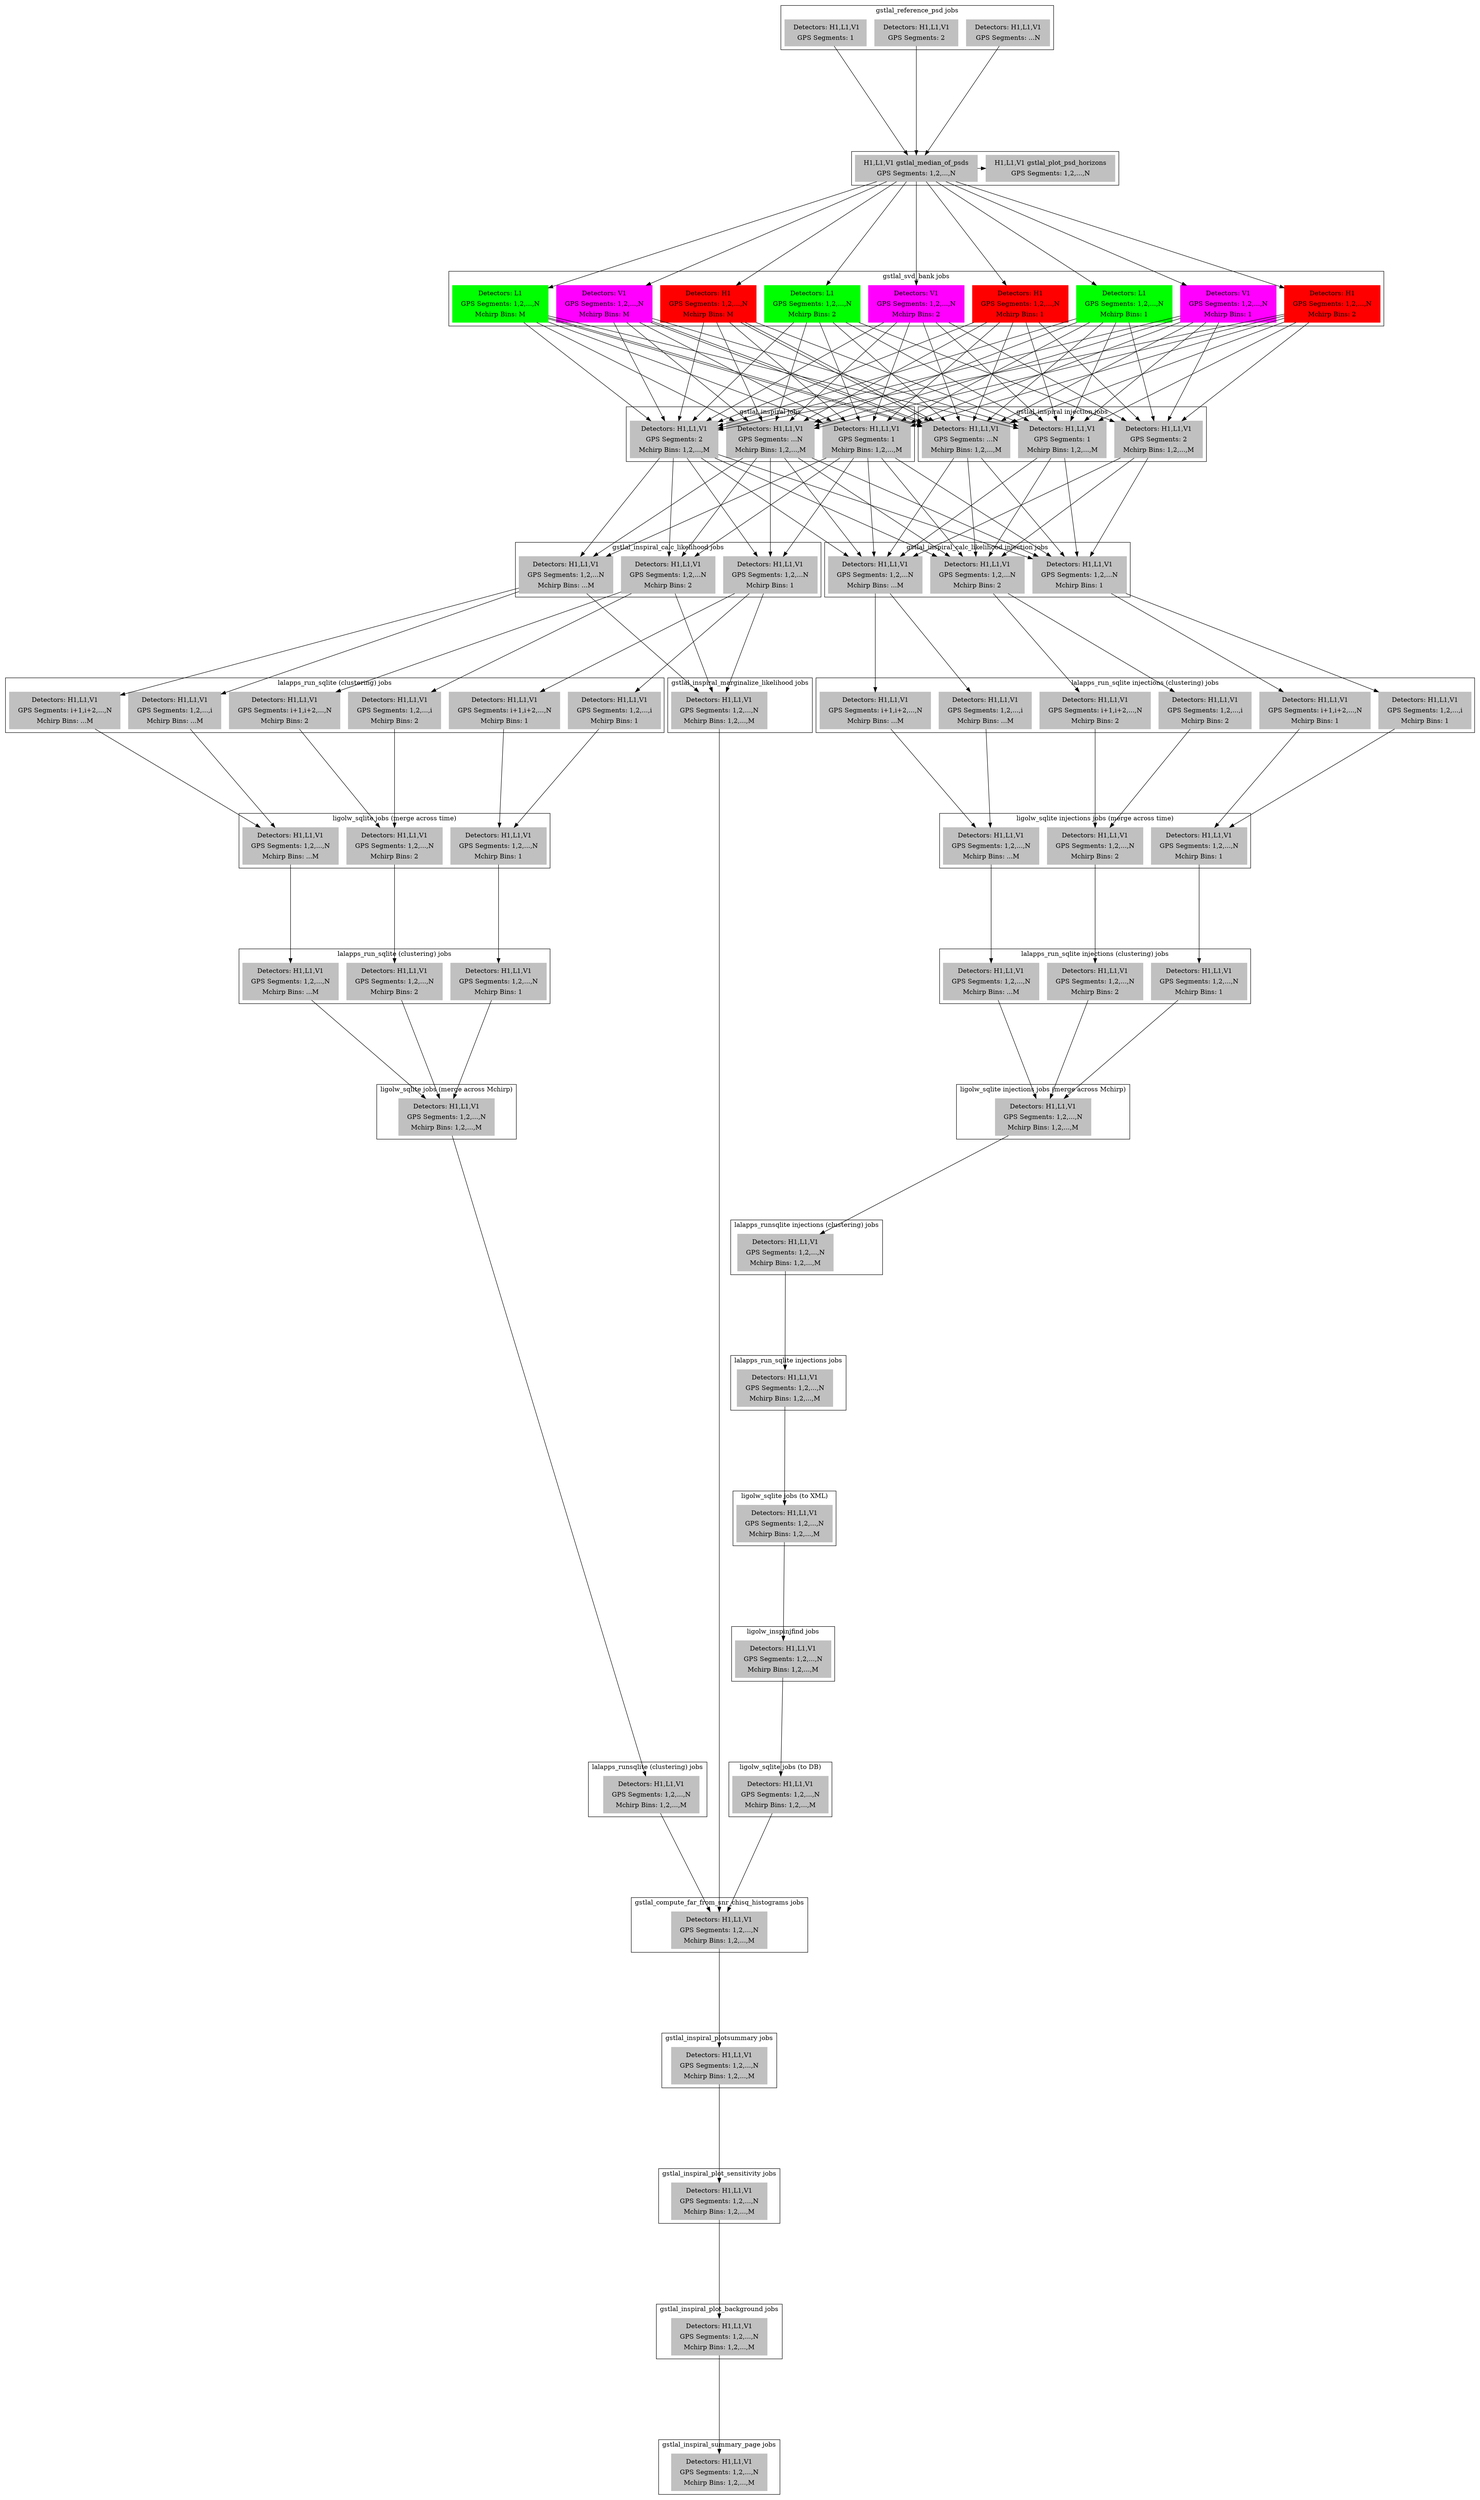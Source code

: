digraph flow {
	node [shape=box, style=filled];
	ranksep="3.0 equally";
	splines = line;
	ordering = out;
	

	subgraph cluster_0 {
		//style=invis
		label = "gstlal_reference_psd jobs";
				
		"gstlal_reference_psd_1" [color=grey, label=<<table> <tr> <td> Detectors: H1,L1,V1</td> </tr> <tr> <td> GPS Segments: 1 </td> </tr> </table>>];	

		"gstlal_reference_psd_2" [color=grey, label=<<table> <tr> <td> Detectors: H1,L1,V1 </td> </tr> <tr> <td> GPS Segments: 2 </td> </tr> </table>>];	

		"gstlal_reference_psd_N" [color=grey, label=<<table> <tr> <td> Detectors: H1,L1,V1 </td> </tr> <tr> <td> GPS Segments: ...N </td> </tr> </table>>];	




		{rank = same; "gstlal_reference_psd_1" -> "gstlal_reference_psd_2" -> "gstlal_reference_psd_N" [style=invis];}
		//gstlal_reference_psd_2 -> gstlal_reference_psd_N [style="dotted",arrowhead="none"];rankdir=LR; }
	
		

		//"gstlal_reference_psd_2" -> "gstlal_reference_psd_N" [style="dotted", arrowhead="none"];	

	}

	subgraph cluster_1 {
		//style=invis
		
		"gstlal_median_of_psds" [color=grey, label=<<table> <tr> <td> H1,L1,V1 gstlal_median_of_psds </td> </tr> <tr> <td> GPS Segments: 1,2,...,N </td> </tr> </table>>, constraint=false];

		"gstlal_plot_psd_horizons" [color=grey, label=<<table> <tr> <td> H1,L1,V1 gstlal_plot_psd_horizons </td> </tr> <tr> <td> GPS Segments: 1,2,...,N </td> </tr> </table>>, constraint=false];

		{rank = same; "gstlal_median_of_psds" -> "gstlal_plot_psd_horizons";}
	}
	"gstlal_reference_psd_1" -> "gstlal_median_of_psds";
	"gstlal_reference_psd_2" -> "gstlal_median_of_psds";
	"gstlal_reference_psd_N" -> "gstlal_median_of_psds";


//                "H1 gstlal_svd_bank 1" [color=red1, label=<<table> <tr> <td> Detectors: H1 </td> </tr> <tr> <td> GPS Segments: 1,2,...,N </td> </tr> <tr> <td> Mchirp Bins: 1 </td> </tr> </table>>, constraint=false];
//                "L1 gstlal_svd_bank 1" [color=green1, label=<<table> <tr> <td> Detectors: L1 </td> </tr> <tr> <td> GPS Segments: 1,2,...,N </td> </tr> <tr> <td> Mchirp Bins: 1 </td> </tr> </table>>, constraint=false];
//                "V1 gstlal_svd_bank 1" [color=magenta1, label=<<table> <tr> <td> Detectors: V1 </td> </tr> <tr> <td> GPS Segments: 1,2,...,N </td> </tr> <tr> <td> Mchirp Bins: 1 </td> </tr> </table>>, constraint=false];

//                "H1 gstlal_svd_bank 2" [color=red1, label=<<table> <tr> <td> Detectors: H1 </td> </tr> <tr> <td> GPS Segments: 1,2,...,N </td> </tr> <tr> <td> Mchirp Bins: 2 </td> </tr> </table>>, constraint=false];
//                "L1 gstlal_svd_bank 2" [color=green1, label=<<table> <tr> <td> Detectors: L1 </td> </tr> <tr> <td> GPS Segments: 1,2,...,N </td> </tr> <tr> <td> Mchirp Bins: 2 </td> </tr> </table>>, constraint=false];
//                "V1 gstlal_svd_bank 2" [color=magenta1, label=<<table> <tr> <td> Detectors: V1 </td> </tr> <tr> <td> GPS Segments: 1,2,...,N </td> </tr> <tr> <td> Mchirp Bins: 2 </td> </tr> </table>>, constraint=false];

//                "H1 gstlal_svd_bank M" [color=red1, label=<<table> <tr> <td> Detectors: H1 </td> </tr> <tr> <td> GPS Segments: 1,2,...,N </td> </tr> <tr> <td> Mchirp Bins: M </td> </tr> </table>>, constraint=false];
//                "L1 gstlal_svd_bank M" [color=green1, label=<<table> <tr> <td> Detectors: L1 </td> </tr> <tr> <td> GPS Segments: 1,2,...,N </td> </tr> <tr> <td> Mchirp Bins: M </td> </tr> </table>>, constraint=false];
//                "V1 gstlal_svd_bank M" [color=magenta1, label=<<table> <tr> <td> Detectors: V1 </td> </tr> <tr> <td> GPS Segments: 1,2,...,N </td> </tr> <tr> <td> Mchirp Bins: M </td> </tr> </table>>, constraint=false];



	subgraph cluster_2 {
		//style=invis
		label="gstlal_svd_bank jobs";
		//rank=same;

		"H1 gstlal_svd_bank 1" [color=red1, label=<<table> <tr> <td> Detectors: H1 </td> </tr> <tr> <td> GPS Segments: 1,2,...,N </td> </tr> <tr> <td> Mchirp Bins: 1 </td> </tr> </table>>];
		"L1 gstlal_svd_bank 1" [color=green1, label=<<table> <tr> <td> Detectors: L1 </td> </tr> <tr> <td> GPS Segments: 1,2,...,N </td> </tr> <tr> <td> Mchirp Bins: 1 </td> </tr> </table>>];
		"V1 gstlal_svd_bank 1" [color=magenta1, label=<<table> <tr> <td> Detectors: V1 </td> </tr> <tr> <td> GPS Segments: 1,2,...,N </td> </tr> <tr> <td> Mchirp Bins: 1 </td> </tr> </table>>];

		"H1 gstlal_svd_bank 2" [color=red1, label=<<table> <tr> <td> Detectors: H1 </td> </tr> <tr> <td> GPS Segments: 1,2,...,N </td> </tr> <tr> <td> Mchirp Bins: 2 </td> </tr> </table>>];
		"L1 gstlal_svd_bank 2" [color=green1, label=<<table> <tr> <td> Detectors: L1 </td> </tr> <tr> <td> GPS Segments: 1,2,...,N </td> </tr> <tr> <td> Mchirp Bins: 2 </td> </tr> </table>>];
		"V1 gstlal_svd_bank 2" [color=magenta1, label=<<table> <tr> <td> Detectors: V1 </td> </tr> <tr> <td> GPS Segments: 1,2,...,N </td> </tr> <tr> <td> Mchirp Bins: 2 </td> </tr> </table>>];

		"H1 gstlal_svd_bank M" [color=red1, label=<<table> <tr> <td> Detectors: H1 </td> </tr> <tr> <td> GPS Segments: 1,2,...,N </td> </tr> <tr> <td> Mchirp Bins: M </td> </tr> </table>>];
		"L1 gstlal_svd_bank M" [color=green1, label=<<table> <tr> <td> Detectors: L1 </td> </tr> <tr> <td> GPS Segments: 1,2,...,N </td> </tr> <tr> <td> Mchirp Bins: M </td> </tr> </table>>];
		"V1 gstlal_svd_bank M" [color=magenta1, label=<<table> <tr> <td> Detectors: V1 </td> </tr> <tr> <td> GPS Segments: 1,2,...,N </td> </tr> <tr> <td> Mchirp Bins: M </td> </tr> </table>>];
		
		{rank=same; "H1 gstlal_svd_bank 1" -> "L1 gstlal_svd_bank 1" -> "V1 gstlal_svd_bank 1" -> "H1 gstlal_svd_bank 2" -> "L1 gstlal_svd_bank 2" -> "V1 gstlal_svd_bank 2" -> "H1 gstlal_svd_bank M" -> "L1 gstlal_svd_bank M" -> "V1 gstlal_svd_bank M" [style=invis];}
//		"H1 gstlal_svd_bank 1" -> "L1 gstlal_svd_bank 1" -> "V1 gstlal_svd_bank 1" -> "H1 gstlal_svd_bank 2" -> "L1 gstlal_svd_bank 2" -> "V1 gstlal_svd_bank 2" -> "H1 gstlal_svd_bank M" -> "L1 gstlal_svd_bank M" -> "V1 gstlal_svd_bank M" [style=invis,rank=same];

}

	//{rank=same; "H1 gstlal_svd_bank 1" -> "L1 gstlal_svd_bank 1" -> "V1 gstlal_svd_bank 1" -> "H1 gstlal_svd_bank 2" -> "L1 gstlal_svd_bank 2" -> "V1 gstlal_svd_bank 2" -> "H1 gstlal_svd_bank M" -> "L1 gstlal_svd_bank M" -> "V1 gstlal_svd_bank M" [style=invis];}


 
	"gstlal_median_of_psds" -> "H1 gstlal_svd_bank 1";
	"gstlal_median_of_psds" -> "L1 gstlal_svd_bank 1";
	"gstlal_median_of_psds" -> "V1 gstlal_svd_bank 1";

	"gstlal_median_of_psds" -> "H1 gstlal_svd_bank 2";
	"gstlal_median_of_psds" -> "L1 gstlal_svd_bank 2";
	"gstlal_median_of_psds" -> "V1 gstlal_svd_bank 2";

	"gstlal_median_of_psds" -> "H1 gstlal_svd_bank M";
	"gstlal_median_of_psds" -> "L1 gstlal_svd_bank M";
	"gstlal_median_of_psds" -> "V1 gstlal_svd_bank M";

//	{rank = same;
//	rankdir="LR";
//	"H1 gstlal_svd_bank 1" -> "L1 gstlal_svd_bank 1" [style=invis, constraint = false, ordering = out];
//	"L1 gstlal_svd_bank 1" -> "V1 gstlal_svd_bank 1" [style=invis, constraint = false, ordering = out];
//	"V1 gstlal_svd_bank 1" -> "H1 gstlal_svd_bank 2" [style=invis, constraint = false, ordering = out];
//	"H1 gstlal_svd_bank 2" -> "L1 gstlal_svd_bank 2" [style=invis, constraint = false, ordering = out, weight = 5];
//	"L1 gstlal_svd_bank 2" -> "V1 gstlal_svd_bank 2" [style=invis, constraint = false, ordering = out];
//	"V1 gstlal_svd_bank 2" -> "H1 gstlal_svd_bank M" [style=invis, constraint = false, ordering = out];
//	"H1 gstlal_svd_bank M" -> "L1 gstlal_svd_bank M" [style=invis, constraint = false, ordering = out];
//	"L1 gstlal_svd_bank M" -> "V1 gstlal_svd_bank M" [style=invis, constraint = false, ordering = out];
//	}
	


	subgraph cluster_3 {
		//style=invis
		label="gstlal_inspiral jobs";

		"gstlal_inspiral 1" [color=grey, label=<<table> <tr> <td> Detectors: H1,L1,V1 </td> </tr> <tr> <td> GPS Segments: 1 </td> </tr> <tr> <td> Mchirp Bins: 1,2,...,M </td> </tr> </table>>];
		"gstlal_inspiral 2" [color=grey, label=<<table> <tr> <td> Detectors: H1,L1,V1 </td> </tr> <tr> <td> GPS Segments: 2 </td> </tr> <tr> <td> Mchirp Bins: 1,2,...,M </td> </tr> </table>>];
		"gstlal_inspiral N" [color=grey, label=<<table> <tr> <td> Detectors: H1,L1,V1 </td> </tr> <tr> <td> GPS Segments: ...N </td> </tr> <tr> <td> Mchirp Bins: 1,2,...,M </td> </tr> </table>>];
	
	{rank=same; "gstlal_inspiral 1" -> "gstlal_inspiral 2" -> "gstlal_inspiral N" [style=invis];}

	}

	//"gstlal_inspiral 2" -> "gstlal_inspiral N" [style="dotted", arrowhead="none"];

	"H1 gstlal_svd_bank 1" -> "gstlal_inspiral 1";
	"L1 gstlal_svd_bank 1" -> "gstlal_inspiral 1";
	"V1 gstlal_svd_bank 1" -> "gstlal_inspiral 1";

	"H1 gstlal_svd_bank 2" -> "gstlal_inspiral 1";
	"L1 gstlal_svd_bank 2" -> "gstlal_inspiral 1";
	"V1 gstlal_svd_bank 2" -> "gstlal_inspiral 1";

	"H1 gstlal_svd_bank M" -> "gstlal_inspiral 1";
	"L1 gstlal_svd_bank M" -> "gstlal_inspiral 1";
	"V1 gstlal_svd_bank M" -> "gstlal_inspiral 1";

	"H1 gstlal_svd_bank 1" -> "gstlal_inspiral 2";
	"L1 gstlal_svd_bank 1" -> "gstlal_inspiral 2";
	"V1 gstlal_svd_bank 1" -> "gstlal_inspiral 2";

	"H1 gstlal_svd_bank 2" -> "gstlal_inspiral 2";
	"L1 gstlal_svd_bank 2" -> "gstlal_inspiral 2";
	"V1 gstlal_svd_bank 2" -> "gstlal_inspiral 2";

	"H1 gstlal_svd_bank M" -> "gstlal_inspiral 2";
	"L1 gstlal_svd_bank M" -> "gstlal_inspiral 2";
	"V1 gstlal_svd_bank M" -> "gstlal_inspiral 2";

	"H1 gstlal_svd_bank 1" -> "gstlal_inspiral N";
	"L1 gstlal_svd_bank 1" -> "gstlal_inspiral N";
	"V1 gstlal_svd_bank 1" -> "gstlal_inspiral N";

	"H1 gstlal_svd_bank 2" -> "gstlal_inspiral N";
	"L1 gstlal_svd_bank 2" -> "gstlal_inspiral N";
	"V1 gstlal_svd_bank 2" -> "gstlal_inspiral N";

	"H1 gstlal_svd_bank M" -> "gstlal_inspiral N";
	"L1 gstlal_svd_bank M" -> "gstlal_inspiral N";
	"V1 gstlal_svd_bank M" -> "gstlal_inspiral N";

	//{rank=same; "gstlal_inspiral 1" -> "gstlal_inspiral 2" -> "gstlal_inspiral N" [style=invis];}


        subgraph cluster_4 {
                label="gstlal_inspiral_calc_likelihood jobs";

                "gstlal_inspiral_calc_likelihood 1" [color=grey, label=<<table> <tr> <td> Detectors: H1,L1,V1 </td> </tr> <tr> <td> GPS Segments: 1,2,...N </td> </tr> <tr> <td> Mchirp Bins: 1 </td> </tr> </table>>];
                "gstlal_inspiral_calc_likelihood 2" [color=grey, label=<<table> <tr> <td> Detectors: H1,L1,V1 </td> </tr> <tr> <td> GPS Segments: 1,2,...N </td> </tr> <tr> <td> Mchirp Bins: 2 </td> </tr> </table>>];
                "gstlal_inspiral_calc_likelihood M" [color=grey, label=<<table> <tr> <td> Detectors: H1,L1,V1 </td> </tr> <tr> <td> GPS Segments: 1,2,...N </td> </tr> <tr> <td> Mchirp Bins: ...M </td> </tr> </table>>];

	//	"gstlal_inspiral_calc_likelihood 2" -> "gstlal_inspiral_calc_likelihood M" [style="dotted", arrowhead="none"];
        }

	"gstlal_inspiral 1" -> "gstlal_inspiral_calc_likelihood 1";
	"gstlal_inspiral 1" -> "gstlal_inspiral_calc_likelihood 2";
	"gstlal_inspiral 1" -> "gstlal_inspiral_calc_likelihood M";

	"gstlal_inspiral 2" -> "gstlal_inspiral_calc_likelihood 1";
	"gstlal_inspiral 2" -> "gstlal_inspiral_calc_likelihood 2";
	"gstlal_inspiral 2" -> "gstlal_inspiral_calc_likelihood M";

	"gstlal_inspiral N" -> "gstlal_inspiral_calc_likelihood 1";
	"gstlal_inspiral N" -> "gstlal_inspiral_calc_likelihood 2";
	"gstlal_inspiral N" -> "gstlal_inspiral_calc_likelihood M";

	//{rank=same; "gstlal_inspiral_calc_likelihood 1" -> "gstlal_inspiral_calc_likelihood 2" -> "gstlal_inspiral_calc_likelihood M" [style=invis];}

	subgraph cluster_5 {
		label="gstlal_inspiral injection jobs";

		"gstlal_inspiral injection 1" [color=grey, label=<<table> <tr> <td> Detectors: H1,L1,V1 </td> </tr> <tr> <td> GPS Segments: 1 </td> </tr> <tr> <td> Mchirp Bins: 1,2,...,M </td> </tr> </table>>];
		"gstlal_inspiral injection 2" [color=grey, label=<<table> <tr> <td> Detectors: H1,L1,V1 </td> </tr> <tr> <td> GPS Segments: 2 </td> </tr> <tr> <td> Mchirp Bins: 1,2,...,M </td> </tr> </table>>];
		"gstlal_inspiral injection N" [color=grey, label=<<table> <tr> <td> Detectors: H1,L1,V1 </td> </tr> <tr> <td> GPS Segments: ...N </td> </tr> <tr> <td> Mchirp Bins: 1,2,...,M </td> </tr> </table>>];
	}

        "H1 gstlal_svd_bank 1" -> "gstlal_inspiral injection 1";
        "L1 gstlal_svd_bank 1" -> "gstlal_inspiral injection 1";
        "V1 gstlal_svd_bank 1" -> "gstlal_inspiral injection 1";

        "H1 gstlal_svd_bank 2" -> "gstlal_inspiral injection 1";
        "L1 gstlal_svd_bank 2" -> "gstlal_inspiral injection 1";
        "V1 gstlal_svd_bank 2" -> "gstlal_inspiral injection 1";

        "H1 gstlal_svd_bank M" -> "gstlal_inspiral injection 1";
        "L1 gstlal_svd_bank M" -> "gstlal_inspiral injection 1";
        "V1 gstlal_svd_bank M" -> "gstlal_inspiral injection 1";

        "H1 gstlal_svd_bank 1" -> "gstlal_inspiral injection 2";
        "L1 gstlal_svd_bank 1" -> "gstlal_inspiral injection 2";
        "V1 gstlal_svd_bank 1" -> "gstlal_inspiral injection 2";

        "H1 gstlal_svd_bank 2" -> "gstlal_inspiral injection 2";
        "L1 gstlal_svd_bank 2" -> "gstlal_inspiral injection 2";
        "V1 gstlal_svd_bank 2" -> "gstlal_inspiral injection 2";

        "H1 gstlal_svd_bank M" -> "gstlal_inspiral injection N";
        "L1 gstlal_svd_bank M" -> "gstlal_inspiral injection N";
        "V1 gstlal_svd_bank M" -> "gstlal_inspiral injection N";

        "H1 gstlal_svd_bank 1" -> "gstlal_inspiral injection N";
        "L1 gstlal_svd_bank 1" -> "gstlal_inspiral injection N";
        "V1 gstlal_svd_bank 1" -> "gstlal_inspiral injection N";

        "H1 gstlal_svd_bank 2" -> "gstlal_inspiral injection N";
        "L1 gstlal_svd_bank 2" -> "gstlal_inspiral injection N";
        "V1 gstlal_svd_bank 2" -> "gstlal_inspiral injection N";

        "H1 gstlal_svd_bank M" -> "gstlal_inspiral injection N";
        "L1 gstlal_svd_bank M" -> "gstlal_inspiral injection N";
        "V1 gstlal_svd_bank M" -> "gstlal_inspiral injection N";

	//{rank = same; "gstlal_inspiral injection 1" -> "gstlal_inspiral injection 2" -> "gstlal_inspiral injection N" [style=invis];}

	subgraph cluster_6 {
                label="gstlal_inspiral_calc_likelihood injection jobs";

                "gstlal_inspiral_calc_likelihood injection 1" [color=grey, label=<<table> <tr> <td> Detectors: H1,L1,V1 </td> </tr> <tr> <td> GPS Segments: 1,2,...N </td> </tr> <tr> <td> Mchirp Bins: 1 </td> </tr> </table>>];
                "gstlal_inspiral_calc_likelihood injection 2" [color=grey, label=<<table> <tr> <td> Detectors: H1,L1,V1 </td> </tr> <tr> <td> GPS Segments: 1,2,...N </td> </tr> <tr> <td> Mchirp Bins: 2 </td> </tr> </table>>];
                "gstlal_inspiral_calc_likelihood injection M" [color=grey, label=<<table> <tr> <td> Detectors: H1,L1,V1 </td> </tr> <tr> <td> GPS Segments: 1,2,...N </td> </tr> <tr> <td> Mchirp Bins: ...M </td> </tr> </table>>];

          //      "gstlal_inspiral_calc_likelihood injection 2" -> "gstlal_inspiral_calc_likelihood injection M" [style="dotted", arrowhead="none"];
        }

        "gstlal_inspiral injection 1" -> "gstlal_inspiral_calc_likelihood injection 1";
        "gstlal_inspiral injection 1" -> "gstlal_inspiral_calc_likelihood injection 2";
        "gstlal_inspiral injection 1" -> "gstlal_inspiral_calc_likelihood injection M";

        "gstlal_inspiral injection 2" -> "gstlal_inspiral_calc_likelihood injection 1";
        "gstlal_inspiral injection 2" -> "gstlal_inspiral_calc_likelihood injection 2";
        "gstlal_inspiral injection 2" -> "gstlal_inspiral_calc_likelihood injection M";

        "gstlal_inspiral injection N" -> "gstlal_inspiral_calc_likelihood injection 1";
        "gstlal_inspiral injection N" -> "gstlal_inspiral_calc_likelihood injection 2";
        "gstlal_inspiral injection N" -> "gstlal_inspiral_calc_likelihood injection M";

        "gstlal_inspiral 1" -> "gstlal_inspiral_calc_likelihood injection 1";
        "gstlal_inspiral 1" -> "gstlal_inspiral_calc_likelihood injection 2";
        "gstlal_inspiral 1" -> "gstlal_inspiral_calc_likelihood injection M";

        "gstlal_inspiral 2" -> "gstlal_inspiral_calc_likelihood injection 1";
        "gstlal_inspiral 2" -> "gstlal_inspiral_calc_likelihood injection 2";
        "gstlal_inspiral 2" -> "gstlal_inspiral_calc_likelihood injection M";

        "gstlal_inspiral N" -> "gstlal_inspiral_calc_likelihood injection 1";
        "gstlal_inspiral N" -> "gstlal_inspiral_calc_likelihood injection 2";
        "gstlal_inspiral N" -> "gstlal_inspiral_calc_likelihood injection M";

	//{rank=same; "gstlal_inspiral 1", "gstlal_inspiral 2", "gstlal_inspiral N", "gstlal_inspiral injection 1", "gstlal_inspiral injection 2", "gstlal_inspiral injection N"}

	//{rank=same; "gstlal_inspiral_calc_likelihood injection 1" -> "gstlal_inspiral_calc_likelihood injection 2" -> "gstlal_inspiral_calc_likelihood injection M" [style=invis];}

	subgraph cluster_7 {
		label="lalapps_run_sqlite (clustering) jobs"

		"lalapps_run_sqlite clustering 1part1" [color=grey, label=<<table> <tr> <td> Detectors: H1,L1,V1 </td> </tr> <tr> <td> GPS Segments: 1,2,...,i </td> </tr> <tr> <td> Mchirp Bins: 1 </td> </tr> </table>>];
		"lalapps_run_sqlite clustering 1part2" [color=grey, label=<<table> <tr> <td> Detectors: H1,L1,V1 </td> </tr> <tr> <td> GPS Segments: i+1,i+2,...,N </td> </tr> <tr> <td> Mchirp Bins: 1 </td> </tr> </table>>];

		"lalapps_run_sqlite clustering 2part1" [color=grey, label=<<table> <tr> <td> Detectors: H1,L1,V1 </td> </tr> <tr> <td> GPS Segments: 1,2,...,i </td> </tr> <tr> <td> Mchirp Bins: 2 </td> </tr> </table>>];
		"lalapps_run_sqlite clustering 2part2" [color=grey, label=<<table> <tr> <td> Detectors: H1,L1,V1 </td> </tr> <tr> <td> GPS Segments: i+1,i+2,...,N </td> </tr> <tr> <td> Mchirp Bins: 2 </td> </tr> </table>>];

		"lalapps_run_sqlite clustering Mpart1" [color=grey, label=<<table> <tr> <td> Detectors: H1,L1,V1 </td> </tr> <tr> <td> GPS Segments: 1,2,...,i </td> </tr> <tr> <td> Mchirp Bins: ...M </td> </tr> </table>>];
		"lalapps_run_sqlite clustering Mpart2" [color=grey, label=<<table> <tr> <td> Detectors: H1,L1,V1 </td> </tr> <tr> <td> GPS Segments: i+1,i+2,...,N </td> </tr> <tr> <td> Mchirp Bins: ...M </td> </tr> </table>>];

	//"lalapps_run_sqlite clustering 2part2" -> "lalapps_run_sqlite clustering Mpart1"  [style="dotted", arrowhead="none"];
	}

	"gstlal_inspiral_calc_likelihood 1" -> "lalapps_run_sqlite clustering 1part1";
	"gstlal_inspiral_calc_likelihood 1" -> "lalapps_run_sqlite clustering 1part2";

	"gstlal_inspiral_calc_likelihood 2" -> "lalapps_run_sqlite clustering 2part1";
	"gstlal_inspiral_calc_likelihood 2" -> "lalapps_run_sqlite clustering 2part2";

	"gstlal_inspiral_calc_likelihood M" -> "lalapps_run_sqlite clustering Mpart1";
	"gstlal_inspiral_calc_likelihood M" -> "lalapps_run_sqlite clustering Mpart2";

	subgraph cluster_8 {
		label="lalapps_run_sqlite injections (clustering) jobs"

		"lalapps_run_sqlite injection clustering 1part1" [color=grey, label=<<table> <tr> <td> Detectors: H1,L1,V1 </td> </tr> <tr> <td> GPS Segments: 1,2,...,i </td> </tr> <tr> <td> Mchirp Bins: 1 </td> </tr> </table>>];
		"lalapps_run_sqlite injection clustering 1part2" [color=grey, label=<<table> <tr> <td> Detectors: H1,L1,V1 </td> </tr> <tr> <td> GPS Segments: i+1,i+2,...,N </td> </tr> <tr> <td> Mchirp Bins: 1 </td> </tr> </table>>];

		"lalapps_run_sqlite injection clustering 2part1" [color=grey, label=<<table> <tr> <td> Detectors: H1,L1,V1 </td> </tr> <tr> <td> GPS Segments: 1,2,...,i </td> </tr> <tr> <td> Mchirp Bins: 2 </td> </tr> </table>>];
		"lalapps_run_sqlite injection clustering 2part2" [color=grey, label=<<table> <tr> <td> Detectors: H1,L1,V1 </td> </tr> <tr> <td> GPS Segments: i+1,i+2,...,N </td> </tr> <tr> <td> Mchirp Bins: 2 </td> </tr> </table>>];

		"lalapps_run_sqlite injection clustering Mpart1" [color=grey, label=<<table> <tr> <td> Detectors: H1,L1,V1 </td> </tr> <tr> <td> GPS Segments: 1,2,...,i </td> </tr> <tr> <td> Mchirp Bins: ...M </td> </tr> </table>>];
		"lalapps_run_sqlite injection clustering Mpart2" [color=grey, label=<<table> <tr> <td> Detectors: H1,L1,V1 </td> </tr> <tr> <td> GPS Segments: i+1,i+2,...,N </td> </tr> <tr> <td> Mchirp Bins: ...M </td> </tr> </table>>];

	//"lalapps_run_sqlite injection clustering 2part2" -> "lalapps_run_sqlite injection clustering Mpart1"  [style="dotted", arrowhead="none"];
	}

	"gstlal_inspiral_calc_likelihood injection 1" -> "lalapps_run_sqlite injection clustering 1part1";
	"gstlal_inspiral_calc_likelihood injection 1" -> "lalapps_run_sqlite injection clustering 1part2";

	"gstlal_inspiral_calc_likelihood injection 2" -> "lalapps_run_sqlite injection clustering 2part1";
	"gstlal_inspiral_calc_likelihood injection 2" -> "lalapps_run_sqlite injection clustering 2part2";

	"gstlal_inspiral_calc_likelihood injection M" -> "lalapps_run_sqlite injection clustering Mpart1";
	"gstlal_inspiral_calc_likelihood injection M" -> "lalapps_run_sqlite injection clustering Mpart2";

	subgraph cluster_9 {
		label="ligolw_sqlite jobs (merge across time)"

		"ligolw_sqlite 1" [color=grey, label=<<table> <tr> <td> Detectors: H1,L1,V1 </td> </tr> <tr> <td> GPS Segments: 1,2,...,N </td> </tr> <tr> <td> Mchirp Bins: 1 </td> </tr> </table>>];
		"ligolw_sqlite 2" [color=grey, label=<<table> <tr> <td> Detectors: H1,L1,V1 </td> </tr> <tr> <td> GPS Segments: 1,2,...,N </td> </tr> <tr> <td> Mchirp Bins: 2 </td> </tr> </table>>];
		"ligolw_sqlite M" [color=grey, label=<<table> <tr> <td> Detectors: H1,L1,V1 </td> </tr> <tr> <td> GPS Segments: 1,2,...,N </td> </tr> <tr> <td> Mchirp Bins: ...M </td> </tr> </table>>];

		//"ligolw_sqlite 2" -> "ligolw_sqlite M" [style="dotted", arrowhead="none"];
	}

	"lalapps_run_sqlite clustering 1part1" -> "ligolw_sqlite 1";
	"lalapps_run_sqlite clustering 1part2" -> "ligolw_sqlite 1";

	"lalapps_run_sqlite clustering 2part1" -> "ligolw_sqlite 2";
	"lalapps_run_sqlite clustering 2part2" -> "ligolw_sqlite 2";

	"lalapps_run_sqlite clustering Mpart1" -> "ligolw_sqlite M";
	"lalapps_run_sqlite clustering Mpart2" -> "ligolw_sqlite M";


	subgraph cluster_10 {
                label="ligolw_sqlite injections jobs (merge across time)"

                "ligolw_sqlite injection 1" [color=grey, label=<<table> <tr> <td> Detectors: H1,L1,V1 </td> </tr> <tr> <td> GPS Segments: 1,2,...,N </td> </tr> <tr> <td> Mchirp Bins: 1 </td> </tr> </table>>];
                "ligolw_sqlite injection 2" [color=grey, label=<<table> <tr> <td> Detectors: H1,L1,V1 </td> </tr> <tr> <td> GPS Segments: 1,2,...,N </td> </tr> <tr> <td> Mchirp Bins: 2 </td> </tr> </table>>];
                "ligolw_sqlite injection M" [color=grey, label=<<table> <tr> <td> Detectors: H1,L1,V1 </td> </tr> <tr> <td> GPS Segments: 1,2,...,N </td> </tr> <tr> <td> Mchirp Bins: ...M </td> </tr> </table>>];

                //"ligolw_sqlite injection 2" -> "ligolw_sqlite injection M" [style="dotted", arrowhead="none"];
        }

        "lalapps_run_sqlite injection clustering 1part1" -> "ligolw_sqlite injection 1";
        "lalapps_run_sqlite injection clustering 1part2" -> "ligolw_sqlite injection 1";

        "lalapps_run_sqlite injection clustering 2part1" -> "ligolw_sqlite injection 2";
        "lalapps_run_sqlite injection clustering 2part2" -> "ligolw_sqlite injection 2";
        
        "lalapps_run_sqlite injection clustering Mpart1" -> "ligolw_sqlite injection M";
        "lalapps_run_sqlite injection clustering Mpart2" -> "ligolw_sqlite injection M";

	subgraph cluster_11 {
		label="lalapps_run_sqlite (clustering) jobs"

                "lalapps_run_sqlite clustering merged 1" [color=grey, label=<<table> <tr> <td> Detectors: H1,L1,V1 </td> </tr> <tr> <td> GPS Segments: 1,2,...,N </td> </tr> <tr> <td> Mchirp Bins: 1 </td> </tr> </table>>];

                "lalapps_run_sqlite clustering merged 2" [color=grey, label=<<table> <tr> <td> Detectors: H1,L1,V1 </td> </tr> <tr> <td> GPS Segments: 1,2,...,N </td> </tr> <tr> <td> Mchirp Bins: 2 </td> </tr> </table>>];

                "lalapps_run_sqlite clustering merged M" [color=grey, label=<<table> <tr> <td> Detectors: H1,L1,V1 </td> </tr> <tr> <td> GPS Segments: 1,2,...,N </td> </tr> <tr> <td> Mchirp Bins: ...M </td> </tr> </table>>];

        //"lalapps_run_sqlite clustering merged 2" -> "lalapps_run_sqlite clustering merged M"  [style="dotted", arrowhead="none"];
        }

	"ligolw_sqlite 1" -> "lalapps_run_sqlite clustering merged 1";
	"ligolw_sqlite 2" -> "lalapps_run_sqlite clustering merged 2";
	"ligolw_sqlite M" -> "lalapps_run_sqlite clustering merged M";

        subgraph cluster_12 {
                label="lalapps_run_sqlite injections (clustering) jobs"

                "lalapps_run_sqlite injection clustering merged 1" [color=grey, label=<<table> <tr> <td> Detectors: H1,L1,V1 </td> </tr> <tr> <td> GPS Segments: 1,2,...,N </td> </tr> <tr> <td> Mchirp Bins: 1 </td> </tr> </table>>];

                "lalapps_run_sqlite injection clustering merged 2" [color=grey, label=<<table> <tr> <td> Detectors: H1,L1,V1 </td> </tr> <tr> <td> GPS Segments: 1,2,...,N </td> </tr> <tr> <td> Mchirp Bins: 2 </td> </tr> </table>>];

                "lalapps_run_sqlite injection clustering merged M" [color=grey, label=<<table> <tr> <td> Detectors: H1,L1,V1 </td> </tr> <tr> <td> GPS Segments: 1,2,...,N </td> </tr> <tr> <td> Mchirp Bins: ...M </td> </tr> </table>>];

        //"lalapps_run_sqlite injection clustering merged 2" -> "lalapps_run_sqlite injection clustering merged M"  [style="dotted", arrowhead="none"];
        }

        "ligolw_sqlite injection 1" -> "lalapps_run_sqlite injection clustering merged 1";
        "ligolw_sqlite injection 2" -> "lalapps_run_sqlite injection clustering merged 2";
        "ligolw_sqlite injection M" -> "lalapps_run_sqlite injection clustering merged M";

	subgraph cluster_13 {
	label="ligolw_sqlite jobs (merge across Mchirp)"

	"ligolw_sqlite merged" [color=grey, label=<<table> <tr> <td> Detectors: H1,L1,V1 </td> </tr> <tr> <td> GPS Segments: 1,2,...,N </td> </tr> <tr> <td> Mchirp Bins: 1,2,...,M </td> </tr> </table>>];
	}

	"lalapps_run_sqlite clustering merged 1" -> "ligolw_sqlite merged";
	"lalapps_run_sqlite clustering merged 2" -> "ligolw_sqlite merged";
	"lalapps_run_sqlite clustering merged M" -> "ligolw_sqlite merged";

        subgraph cluster_14 {
        label="ligolw_sqlite injections jobs (merge across Mchirp)"
        
        "ligolw_sqlite injection merged" [color=grey, label=<<table> <tr> <td> Detectors: H1,L1,V1 </td> </tr> <tr> <td> GPS Segments: 1,2,...,N </td> </tr> <tr> <td> Mchirp Bins: 1,2,...,M </td> </tr> </table>>];
        }

        "lalapps_run_sqlite injection clustering merged 1" -> "ligolw_sqlite injection merged";
        "lalapps_run_sqlite injection clustering merged 2" -> "ligolw_sqlite injection merged";
        "lalapps_run_sqlite injection clustering merged M" -> "ligolw_sqlite injection merged";

	subgraph cluster_15 {
	label="lalapps_runsqlite (clustering) jobs"

	"lapps_run_sqlite clustering merged final" [color=grey, label=<<table> <tr> <td> Detectors: H1,L1,V1 </td> </tr> <tr> <td> GPS Segments: 1,2,...,N </td> </tr> <tr> <td> Mchirp Bins: 1,2,...,M </td> </tr> </table>>];


	}

	"ligolw_sqlite merged" -> "lapps_run_sqlite clustering merged final";

	subgraph cluster_16 {
	label="lalapps_runsqlite injections (clustering) jobs"

	"lapps_run_sqlite injection clustering merged final" [color=grey, label=<<table> <tr> <td> Detectors: H1,L1,V1 </td> </tr> <tr> <td> GPS Segments: 1,2,...,N </td> </tr> <tr> <td> Mchirp Bins: 1,2,...,M </td> </tr> </table>>];


	}

	"ligolw_sqlite injection merged" -> "lapps_run_sqlite injection clustering merged final";

	subgraph cluster_17 {
		label="lalapps_run_sqlite injections jobs";

		"lalapps_run_sqlite_cluster_17" [color=grey, label=<<table> <tr> <td> Detectors: H1,L1,V1 </td> </tr> <tr> <td> GPS Segments: 1,2,...,N </td> </tr> <tr> <td> Mchirp Bins: 1,2,...,M </td> </tr> </table>>];
	}
	
	"lapps_run_sqlite injection clustering merged final" -> "lalapps_run_sqlite_cluster_17";

	subgraph cluster_18 {
		label="ligolw_sqlite jobs (to XML)";

		"ligolw_sqlite_cluster_17" [color=grey, label=<<table> <tr> <td> Detectors: H1,L1,V1 </td> </tr> <tr> <td> GPS Segments: 1,2,...,N </td> </tr> <tr> <td> Mchirp Bins: 1,2,...,M </td> </tr> </table>>];

	}

	"lalapps_run_sqlite_cluster_17" -> "ligolw_sqlite_cluster_17";

	subgraph cluster_19 {
		label="ligolw_inspinjfind jobs"

		"ligolw_inspinjfind" [color=grey, label=<<table> <tr> <td> Detectors: H1,L1,V1 </td> </tr> <tr> <td> GPS Segments: 1,2,...,N </td> </tr> <tr> <td> Mchirp Bins: 1,2,...,M </td> </tr> </table>>];
	}

	"ligolw_sqlite_cluster_17" -> "ligolw_inspinjfind";

	subgraph cluster_20 {
		label="ligolw_sqlite jobs (to DB)"

		"ligolw_sqlite_cluster_20" [color=grey, label=<<table> <tr> <td> Detectors: H1,L1,V1 </td> </tr> <tr> <td> GPS Segments: 1,2,...,N </td> </tr> <tr> <td> Mchirp Bins: 1,2,...,M </td> </tr> </table>>];
	}

	"ligolw_inspinjfind" -> "ligolw_sqlite_cluster_20";

	subgraph cluster_21 {
		label="gstlal_inspiral_marginalize_likelihood jobs"
	
		"gstlal_inspiral_marginalize_likelihood" [color=grey, label=<<table> <tr> <td> Detectors: H1,L1,V1 </td> </tr> <tr> <td> GPS Segments: 1,2,...,N </td> </tr> <tr> <td> Mchirp Bins: 1,2,...,M </td> </tr> </table>>];
	}	

	"gstlal_inspiral_calc_likelihood 1" -> "gstlal_inspiral_marginalize_likelihood";
	"gstlal_inspiral_calc_likelihood 2" -> "gstlal_inspiral_marginalize_likelihood";
	"gstlal_inspiral_calc_likelihood M" -> "gstlal_inspiral_marginalize_likelihood";

	subgraph cluster_22 {
		label="gstlal_compute_far_from_snr_chisq_histograms jobs"

		"gstlal_compute_far_from_snr_chisq_histograms" [color=grey, label=<<table> <tr> <td> Detectors: H1,L1,V1 </td> </tr> <tr> <td> GPS Segments: 1,2,...,N </td> </tr> <tr> <td> Mchirp Bins: 1,2,...,M </td> </tr> </table>>];
	}

	"gstlal_inspiral_marginalize_likelihood" -> "gstlal_compute_far_from_snr_chisq_histograms";
	"ligolw_sqlite_cluster_20" -> "gstlal_compute_far_from_snr_chisq_histograms";	
	"lapps_run_sqlite clustering merged final" -> "gstlal_compute_far_from_snr_chisq_histograms";

	subgraph cluster_23 {
		label="gstlal_inspiral_plotsummary jobs"

		"gstlal_plotsummary" [color=grey, label=<<table> <tr> <td> Detectors: H1,L1,V1 </td> </tr> <tr> <td> GPS Segments: 1,2,...,N </td> </tr> <tr> <td> Mchirp Bins: 1,2,...,M </td> </tr> </table>>];
	}

	"gstlal_compute_far_from_snr_chisq_histograms" -> "gstlal_plotsummary";

	subgraph cluster_24 {
		label="gstlal_inspiral_plot_sensitivity jobs"

		"gstlal_plot_sensitivity" [color=grey, label=<<table> <tr> <td> Detectors: H1,L1,V1 </td> </tr> <tr> <td> GPS Segments: 1,2,...,N </td> </tr> <tr> <td> Mchirp Bins: 1,2,...,M </td> </tr> </table>>];
	}

	"gstlal_plotsummary" -> "gstlal_plot_sensitivity";

	subgraph cluster_25 {
		label="gstlal_inspiral_plot_background jobs"

		"gstlal_inspiral_plot_backgrounds" [color=grey, label=<<table> <tr> <td> Detectors: H1,L1,V1 </td> </tr> <tr> <td> GPS Segments: 1,2,...,N </td> </tr> <tr> <td> Mchirp Bins: 1,2,...,M </td> </tr> </table>>];
	}

	"gstlal_plot_sensitivity" -> "gstlal_inspiral_plot_backgrounds";

	subgraph cluster_26 {
		label="gstlal_inspiral_summary_page jobs";

		"gstlal_inspiral_summary_page" [color=grey, label=<<table> <tr> <td> Detectors: H1,L1,V1 </td> </tr> <tr> <td> GPS Segments: 1,2,...,N </td> </tr> <tr> <td> Mchirp Bins: 1,2,...,M </td> </tr> </table>>];
	}	

	"gstlal_inspiral_plot_backgrounds" -> "gstlal_inspiral_summary_page";

}
